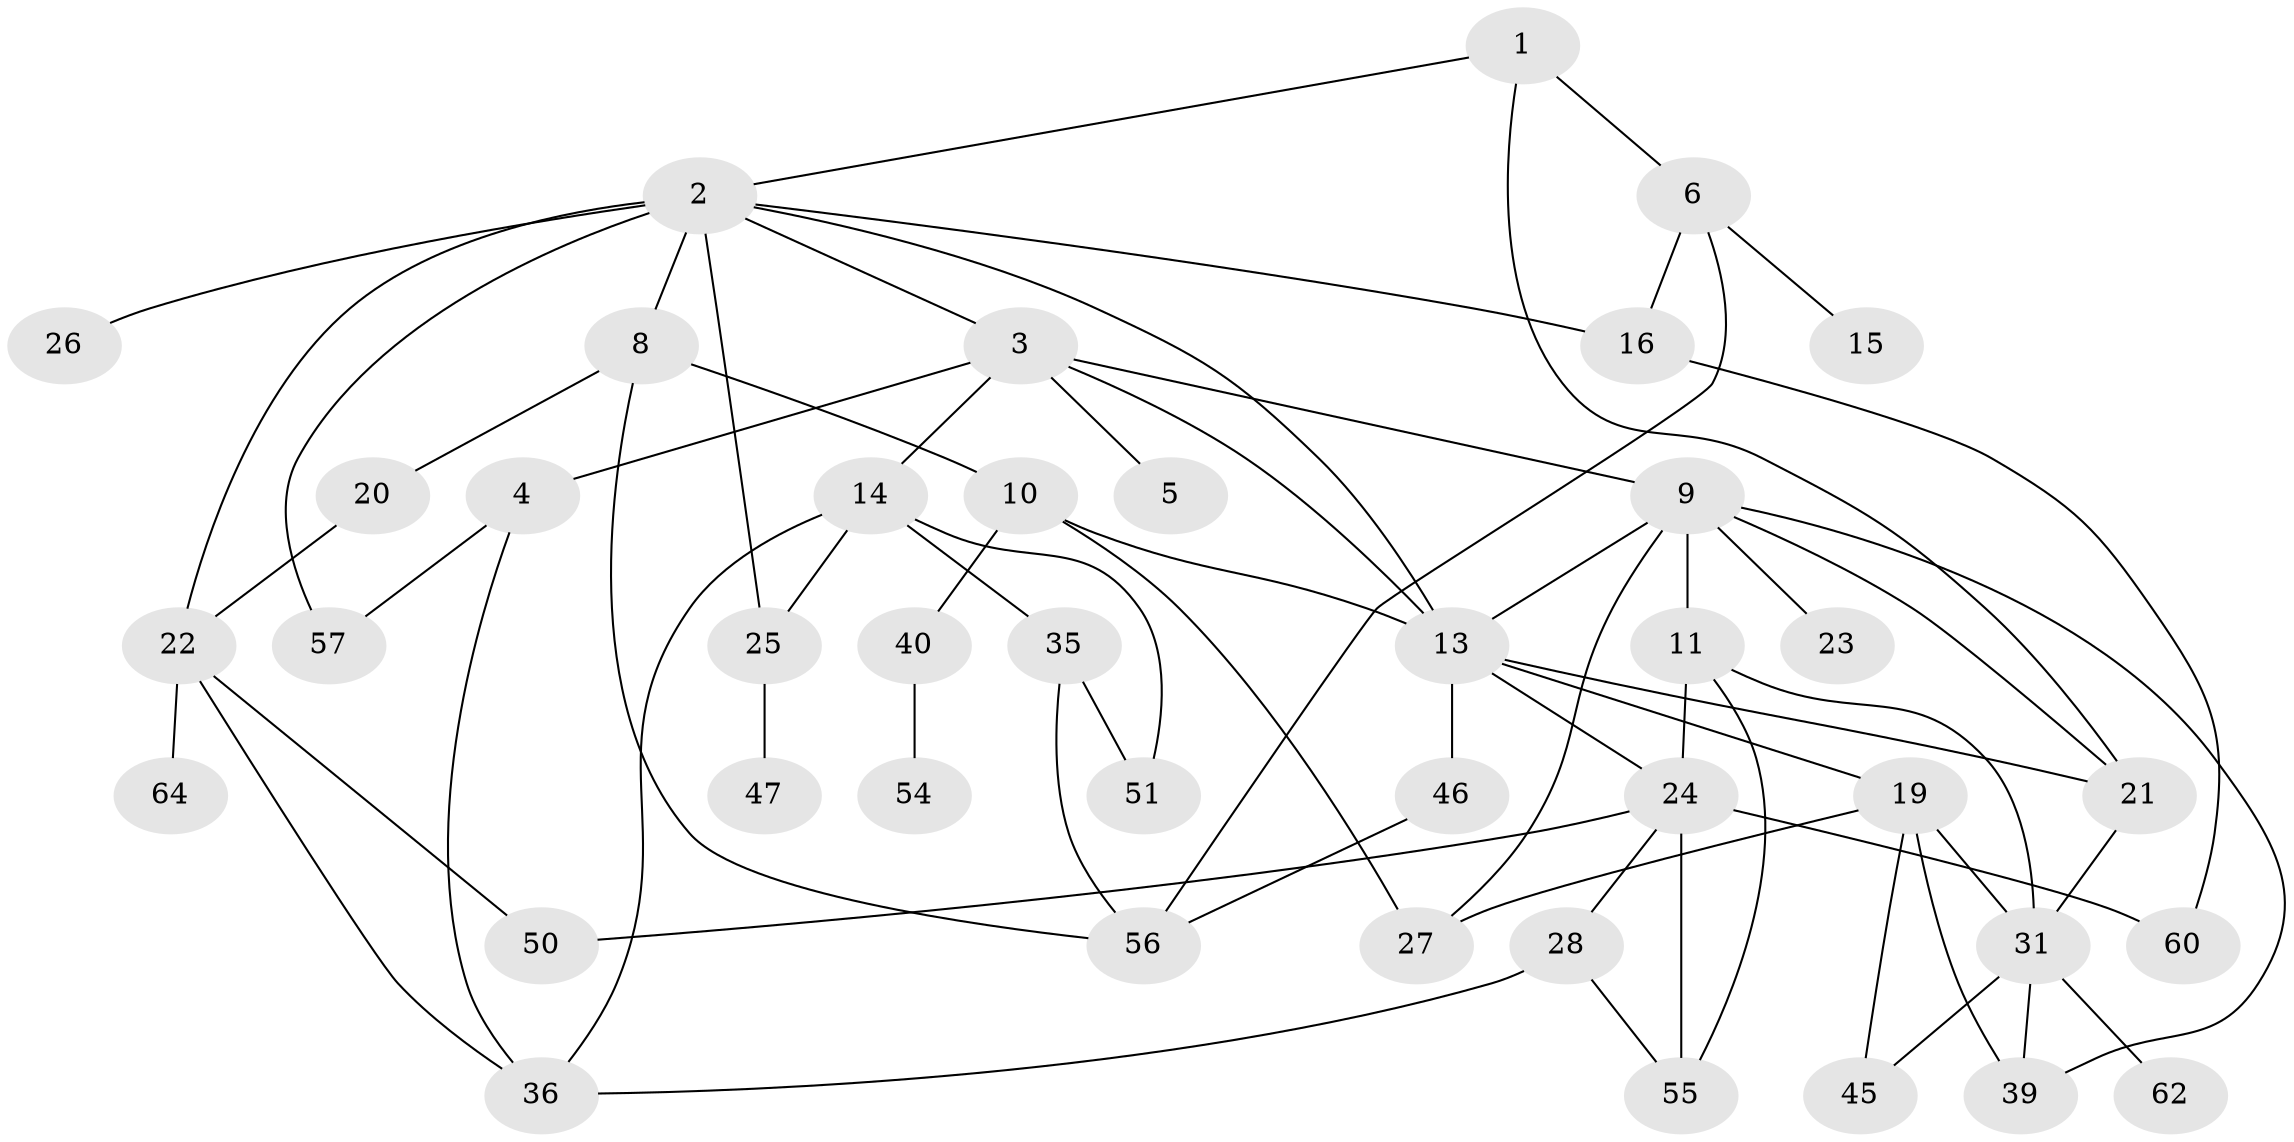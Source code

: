 // Generated by graph-tools (version 1.1) at 2025/23/03/03/25 07:23:32]
// undirected, 41 vertices, 68 edges
graph export_dot {
graph [start="1"]
  node [color=gray90,style=filled];
  1;
  2 [super="+7"];
  3 [super="+43"];
  4 [super="+59"];
  5 [super="+42"];
  6;
  8 [super="+38"];
  9 [super="+12"];
  10 [super="+49"];
  11 [super="+61"];
  13 [super="+18"];
  14 [super="+30"];
  15;
  16 [super="+17"];
  19 [super="+37"];
  20 [super="+32"];
  21 [super="+41"];
  22 [super="+33"];
  23;
  24 [super="+63"];
  25 [super="+29"];
  26;
  27 [super="+48"];
  28 [super="+34"];
  31 [super="+44"];
  35 [super="+52"];
  36;
  39;
  40;
  45;
  46;
  47;
  50;
  51 [super="+53"];
  54;
  55;
  56 [super="+58"];
  57;
  60;
  62;
  64;
  1 -- 2;
  1 -- 6;
  1 -- 21;
  2 -- 3;
  2 -- 8 [weight=2];
  2 -- 22;
  2 -- 25;
  2 -- 57;
  2 -- 13;
  2 -- 16;
  2 -- 26;
  3 -- 4;
  3 -- 5;
  3 -- 9;
  3 -- 14;
  3 -- 13;
  4 -- 36;
  4 -- 57;
  6 -- 15;
  6 -- 56;
  6 -- 16;
  8 -- 10;
  8 -- 20;
  8 -- 56;
  9 -- 11;
  9 -- 13;
  9 -- 23;
  9 -- 21;
  9 -- 39;
  9 -- 27;
  10 -- 13;
  10 -- 40;
  10 -- 27;
  11 -- 55;
  11 -- 24;
  11 -- 31;
  13 -- 24;
  13 -- 46;
  13 -- 21;
  13 -- 19;
  14 -- 35;
  14 -- 51;
  14 -- 36;
  14 -- 25;
  16 -- 60;
  19 -- 27;
  19 -- 45;
  19 -- 39;
  19 -- 31;
  20 -- 22;
  21 -- 31;
  22 -- 50;
  22 -- 64;
  22 -- 36;
  24 -- 28;
  24 -- 60;
  24 -- 55;
  24 -- 50;
  25 -- 47;
  28 -- 55;
  28 -- 36;
  31 -- 39;
  31 -- 62;
  31 -- 45;
  35 -- 56;
  35 -- 51;
  40 -- 54;
  46 -- 56;
}
